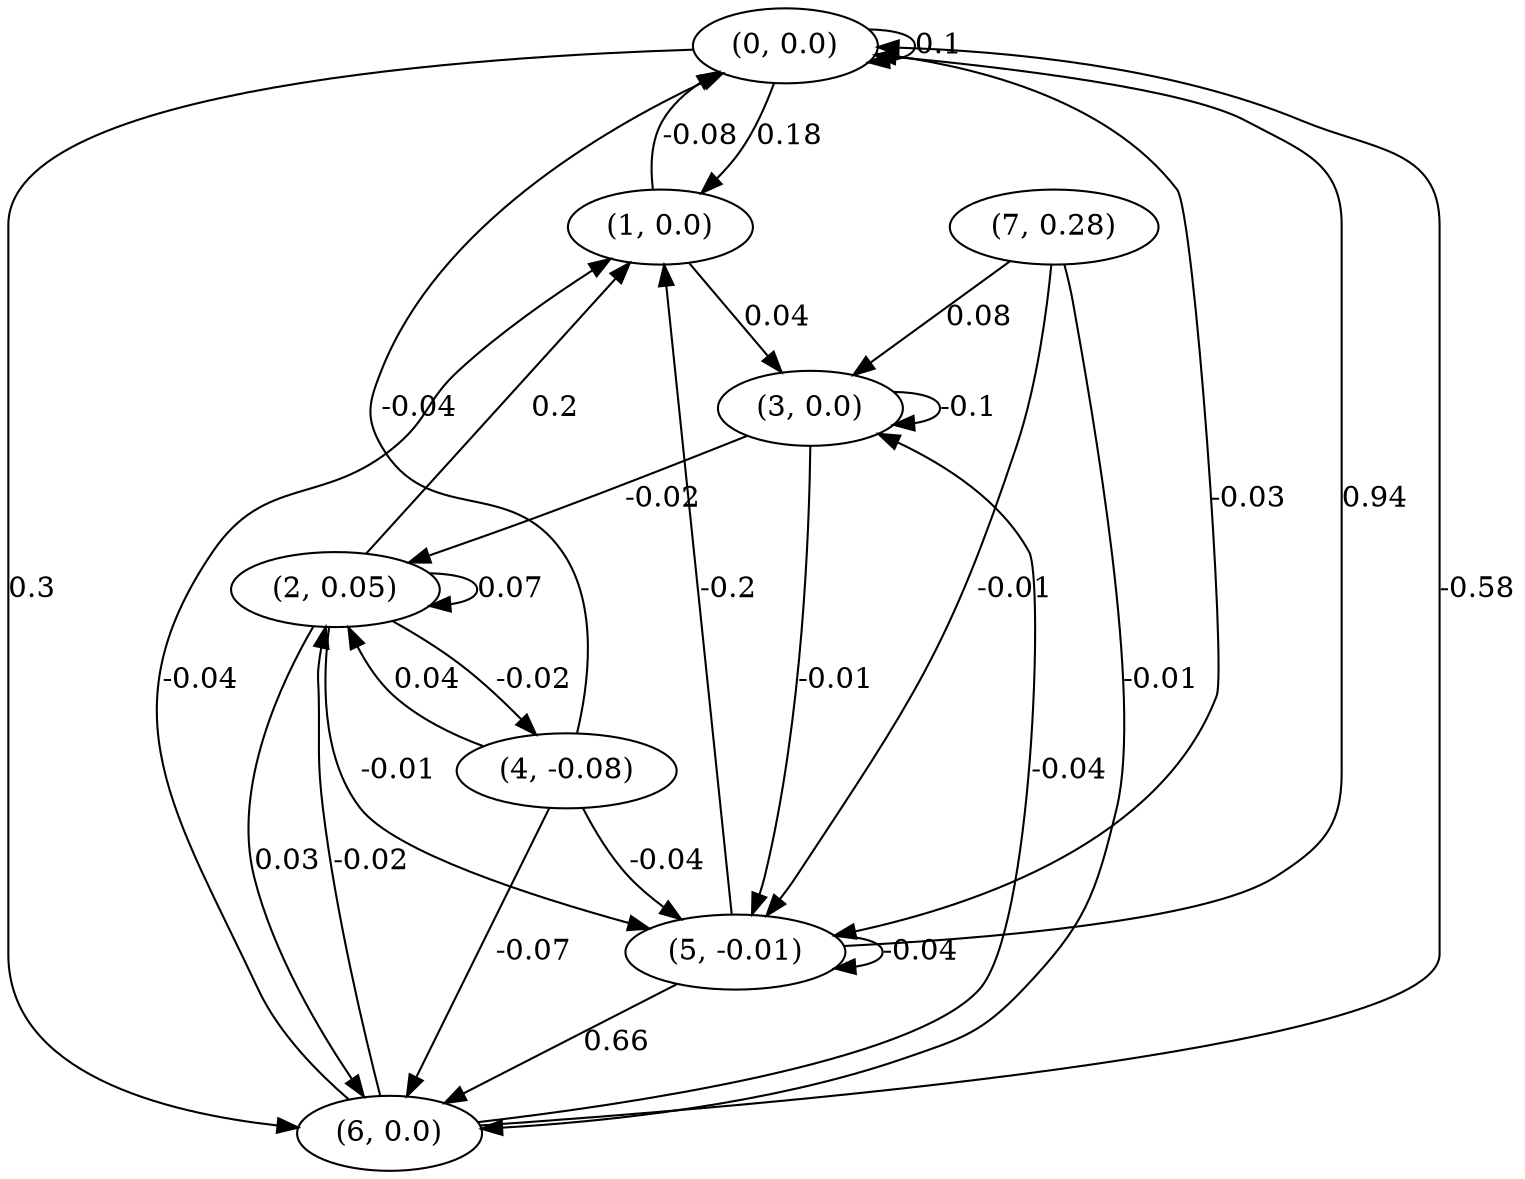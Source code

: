 digraph {
    0 [ label = "(0, 0.0)" ]
    1 [ label = "(1, 0.0)" ]
    2 [ label = "(2, 0.05)" ]
    3 [ label = "(3, 0.0)" ]
    4 [ label = "(4, -0.08)" ]
    5 [ label = "(5, -0.01)" ]
    6 [ label = "(6, 0.0)" ]
    7 [ label = "(7, 0.28)" ]
    0 -> 0 [ label = "0.1" ]
    2 -> 2 [ label = "0.07" ]
    3 -> 3 [ label = "-0.1" ]
    5 -> 5 [ label = "-0.04" ]
    1 -> 0 [ label = "-0.08" ]
    4 -> 0 [ label = "-0.04" ]
    5 -> 0 [ label = "0.94" ]
    6 -> 0 [ label = "-0.58" ]
    0 -> 1 [ label = "0.18" ]
    2 -> 1 [ label = "0.2" ]
    5 -> 1 [ label = "-0.2" ]
    6 -> 1 [ label = "-0.04" ]
    3 -> 2 [ label = "-0.02" ]
    4 -> 2 [ label = "0.04" ]
    6 -> 2 [ label = "-0.02" ]
    1 -> 3 [ label = "0.04" ]
    6 -> 3 [ label = "-0.04" ]
    7 -> 3 [ label = "0.08" ]
    2 -> 4 [ label = "-0.02" ]
    0 -> 5 [ label = "-0.03" ]
    2 -> 5 [ label = "-0.01" ]
    3 -> 5 [ label = "-0.01" ]
    4 -> 5 [ label = "-0.04" ]
    7 -> 5 [ label = "-0.01" ]
    0 -> 6 [ label = "0.3" ]
    2 -> 6 [ label = "0.03" ]
    4 -> 6 [ label = "-0.07" ]
    5 -> 6 [ label = "0.66" ]
    7 -> 6 [ label = "-0.01" ]
}

